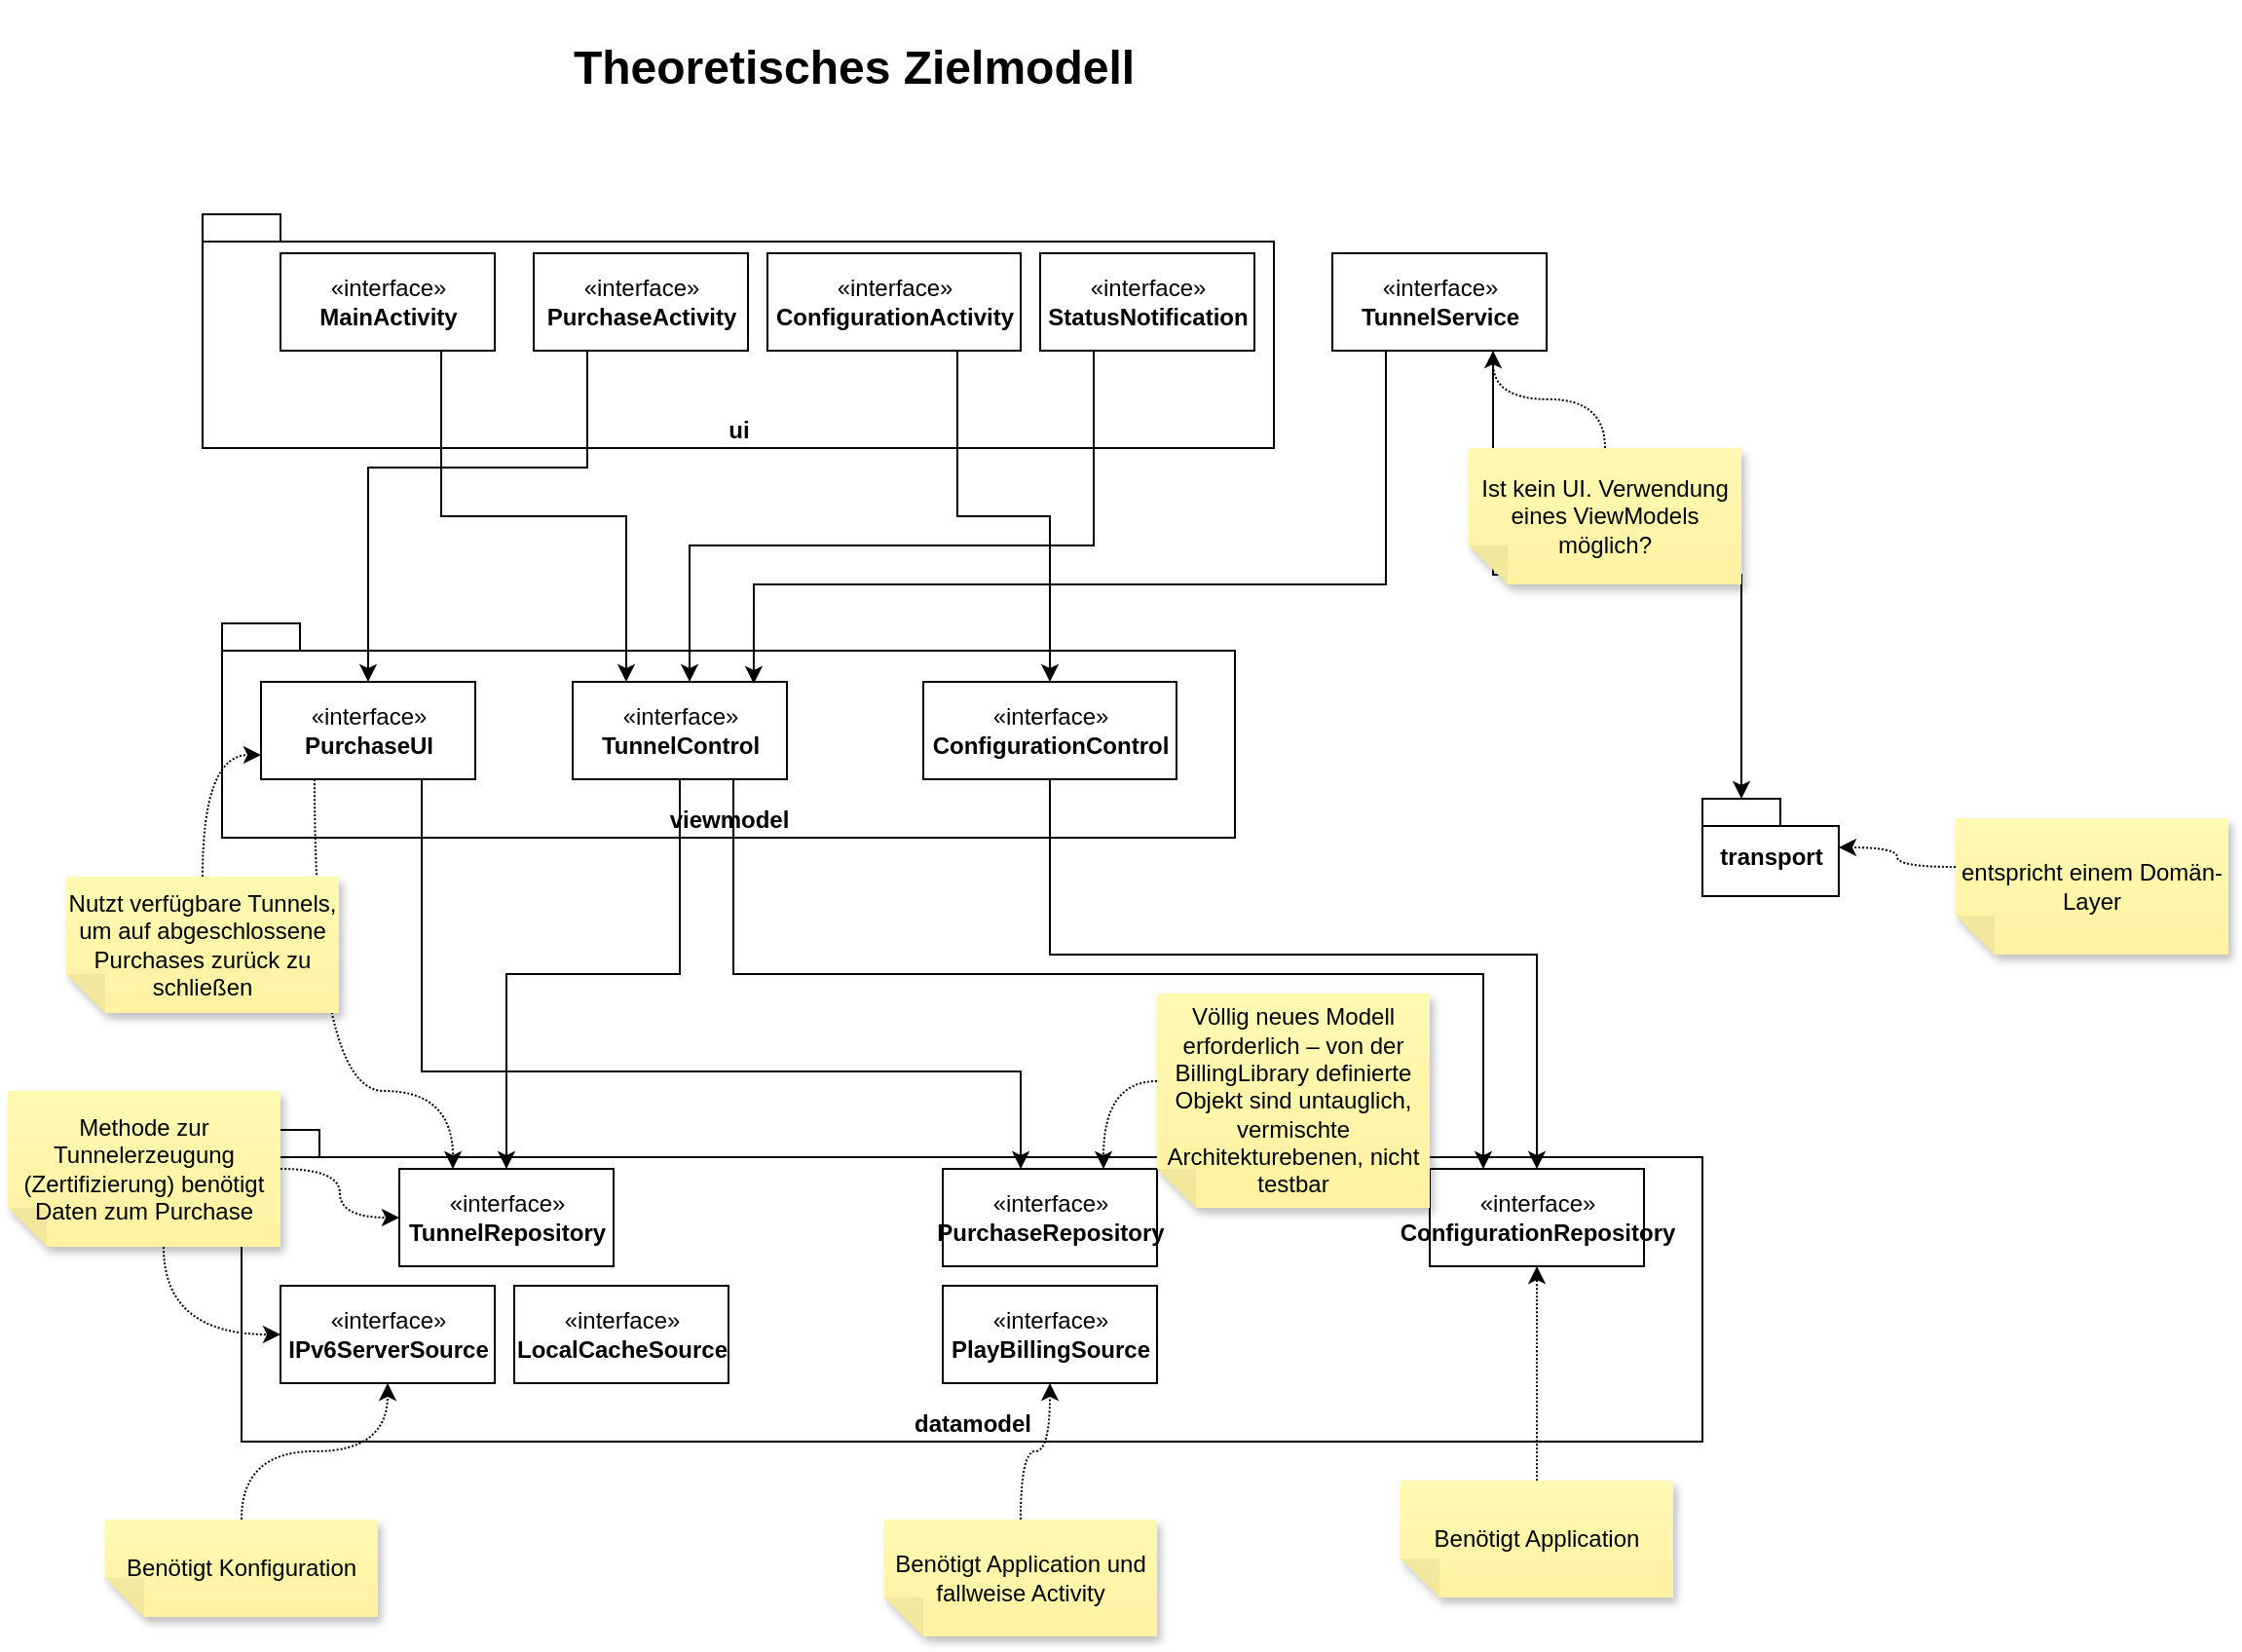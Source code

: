 <mxfile version="20.5.1" type="github">
  <diagram id="o7I3N-o217Z4OOPUDSwU" name="Seite-1">
    <mxGraphModel dx="1773" dy="1681" grid="1" gridSize="10" guides="1" tooltips="1" connect="1" arrows="1" fold="1" page="1" pageScale="1" pageWidth="827" pageHeight="1169" math="0" shadow="0">
      <root>
        <mxCell id="0" />
        <mxCell id="1" parent="0" />
        <mxCell id="dw6TT80Dy1lUU0UcYl-6-1" value="&lt;div&gt;datamodel&lt;/div&gt;" style="shape=folder;fontStyle=1;spacingTop=10;tabWidth=40;tabHeight=14;tabPosition=left;html=1;verticalAlign=bottom;" parent="1" vertex="1">
          <mxGeometry x="100" y="160" width="750" height="160" as="geometry" />
        </mxCell>
        <mxCell id="dw6TT80Dy1lUU0UcYl-6-2" value="&lt;div&gt;«interface»&lt;b&gt;&lt;br&gt;&lt;/b&gt;&lt;/div&gt;&lt;div&gt;&lt;b&gt;TunnelRepository&lt;/b&gt;&lt;/div&gt;" style="html=1;" parent="1" vertex="1">
          <mxGeometry x="181" y="180" width="110" height="50" as="geometry" />
        </mxCell>
        <mxCell id="dw6TT80Dy1lUU0UcYl-6-3" value="&lt;div&gt;«interface»&lt;b&gt;&lt;br&gt;&lt;/b&gt;&lt;/div&gt;&lt;div&gt;&lt;b&gt;PurchaseRepository&lt;/b&gt;&lt;/div&gt;" style="html=1;" parent="1" vertex="1">
          <mxGeometry x="460" y="180" width="110" height="50" as="geometry" />
        </mxCell>
        <mxCell id="dw6TT80Dy1lUU0UcYl-6-4" value="viewmodel" style="shape=folder;fontStyle=1;spacingTop=10;tabWidth=40;tabHeight=14;tabPosition=left;html=1;verticalAlign=bottom;" parent="1" vertex="1">
          <mxGeometry x="90" y="-100" width="520" height="110" as="geometry" />
        </mxCell>
        <mxCell id="dw6TT80Dy1lUU0UcYl-6-18" style="edgeStyle=orthogonalEdgeStyle;rounded=0;orthogonalLoop=1;jettySize=auto;html=1;exitX=0.75;exitY=1;exitDx=0;exitDy=0;entryX=0.364;entryY=0;entryDx=0;entryDy=0;entryPerimeter=0;" parent="1" source="dw6TT80Dy1lUU0UcYl-6-5" target="dw6TT80Dy1lUU0UcYl-6-3" edge="1">
          <mxGeometry relative="1" as="geometry">
            <Array as="points">
              <mxPoint x="193" y="130" />
              <mxPoint x="500" y="130" />
            </Array>
          </mxGeometry>
        </mxCell>
        <mxCell id="dw6TT80Dy1lUU0UcYl-6-19" style="edgeStyle=orthogonalEdgeStyle;orthogonalLoop=1;jettySize=auto;html=1;exitX=0.25;exitY=1;exitDx=0;exitDy=0;entryX=0.25;entryY=0;entryDx=0;entryDy=0;curved=1;dashed=1;dashPattern=1 1;" parent="1" source="dw6TT80Dy1lUU0UcYl-6-5" target="dw6TT80Dy1lUU0UcYl-6-2" edge="1">
          <mxGeometry relative="1" as="geometry">
            <Array as="points">
              <mxPoint x="138" y="140" />
              <mxPoint x="209" y="140" />
            </Array>
          </mxGeometry>
        </mxCell>
        <mxCell id="dw6TT80Dy1lUU0UcYl-6-5" value="&lt;div&gt;«interface»&lt;b&gt;&lt;br&gt;&lt;/b&gt;&lt;/div&gt;&lt;div&gt;&lt;b&gt;PurchaseUI&lt;/b&gt;&lt;/div&gt;" style="html=1;" parent="1" vertex="1">
          <mxGeometry x="110" y="-70" width="110" height="50" as="geometry" />
        </mxCell>
        <mxCell id="dw6TT80Dy1lUU0UcYl-6-16" style="edgeStyle=orthogonalEdgeStyle;rounded=0;orthogonalLoop=1;jettySize=auto;html=1;exitX=0.5;exitY=1;exitDx=0;exitDy=0;" parent="1" source="dw6TT80Dy1lUU0UcYl-6-6" target="dw6TT80Dy1lUU0UcYl-6-2" edge="1">
          <mxGeometry relative="1" as="geometry" />
        </mxCell>
        <mxCell id="dw6TT80Dy1lUU0UcYl-6-17" style="edgeStyle=orthogonalEdgeStyle;rounded=0;orthogonalLoop=1;jettySize=auto;html=1;exitX=0.75;exitY=1;exitDx=0;exitDy=0;entryX=0.25;entryY=0;entryDx=0;entryDy=0;" parent="1" source="dw6TT80Dy1lUU0UcYl-6-6" target="dw6TT80Dy1lUU0UcYl-6-14" edge="1">
          <mxGeometry relative="1" as="geometry" />
        </mxCell>
        <mxCell id="dw6TT80Dy1lUU0UcYl-6-6" value="&lt;div&gt;«interface»&lt;b&gt;&lt;br&gt;&lt;/b&gt;&lt;/div&gt;&lt;div&gt;&lt;b&gt;TunnelControl&lt;/b&gt;&lt;/div&gt;" style="html=1;" parent="1" vertex="1">
          <mxGeometry x="270" y="-70" width="110" height="50" as="geometry" />
        </mxCell>
        <mxCell id="dw6TT80Dy1lUU0UcYl-6-7" value="ui" style="shape=folder;fontStyle=1;spacingTop=10;tabWidth=40;tabHeight=14;tabPosition=left;html=1;verticalAlign=bottom;" parent="1" vertex="1">
          <mxGeometry x="80" y="-310" width="550" height="120" as="geometry" />
        </mxCell>
        <mxCell id="dw6TT80Dy1lUU0UcYl-6-21" style="edgeStyle=orthogonalEdgeStyle;rounded=0;orthogonalLoop=1;jettySize=auto;html=1;exitX=0.25;exitY=1;exitDx=0;exitDy=0;entryX=0.5;entryY=0;entryDx=0;entryDy=0;" parent="1" source="dw6TT80Dy1lUU0UcYl-6-8" target="dw6TT80Dy1lUU0UcYl-6-5" edge="1">
          <mxGeometry relative="1" as="geometry">
            <Array as="points">
              <mxPoint x="278" y="-180" />
              <mxPoint x="165" y="-180" />
            </Array>
          </mxGeometry>
        </mxCell>
        <mxCell id="dw6TT80Dy1lUU0UcYl-6-8" value="&lt;div&gt;«interface»&lt;b&gt;&lt;br&gt;&lt;/b&gt;&lt;/div&gt;&lt;div&gt;&lt;b&gt;PurchaseActivity&lt;/b&gt;&lt;/div&gt;" style="html=1;" parent="1" vertex="1">
          <mxGeometry x="250" y="-290" width="110" height="50" as="geometry" />
        </mxCell>
        <mxCell id="dw6TT80Dy1lUU0UcYl-6-20" style="edgeStyle=orthogonalEdgeStyle;rounded=0;orthogonalLoop=1;jettySize=auto;html=1;exitX=0.75;exitY=1;exitDx=0;exitDy=0;entryX=0.25;entryY=0;entryDx=0;entryDy=0;" parent="1" source="dw6TT80Dy1lUU0UcYl-6-9" target="dw6TT80Dy1lUU0UcYl-6-6" edge="1">
          <mxGeometry relative="1" as="geometry" />
        </mxCell>
        <mxCell id="dw6TT80Dy1lUU0UcYl-6-9" value="&lt;div&gt;«interface»&lt;b&gt;&lt;br&gt;&lt;/b&gt;&lt;/div&gt;&lt;div&gt;&lt;b&gt;MainActivity&lt;/b&gt;&lt;/div&gt;" style="html=1;" parent="1" vertex="1">
          <mxGeometry x="120" y="-290" width="110" height="50" as="geometry" />
        </mxCell>
        <mxCell id="dw6TT80Dy1lUU0UcYl-6-22" style="edgeStyle=orthogonalEdgeStyle;rounded=0;orthogonalLoop=1;jettySize=auto;html=1;exitX=0.75;exitY=1;exitDx=0;exitDy=0;" parent="1" source="dw6TT80Dy1lUU0UcYl-6-10" target="dw6TT80Dy1lUU0UcYl-6-13" edge="1">
          <mxGeometry relative="1" as="geometry" />
        </mxCell>
        <mxCell id="dw6TT80Dy1lUU0UcYl-6-10" value="&lt;div&gt;«interface»&lt;b&gt;&lt;br&gt;&lt;/b&gt;&lt;/div&gt;&lt;div&gt;&lt;b&gt;ConfigurationActivity&lt;/b&gt;&lt;/div&gt;" style="html=1;" parent="1" vertex="1">
          <mxGeometry x="370" y="-290" width="130" height="50" as="geometry" />
        </mxCell>
        <mxCell id="dw6TT80Dy1lUU0UcYl-6-23" style="edgeStyle=orthogonalEdgeStyle;rounded=0;orthogonalLoop=1;jettySize=auto;html=1;exitX=0.25;exitY=1;exitDx=0;exitDy=0;entryX=0.845;entryY=0.02;entryDx=0;entryDy=0;entryPerimeter=0;" parent="1" source="dw6TT80Dy1lUU0UcYl-6-11" target="dw6TT80Dy1lUU0UcYl-6-6" edge="1">
          <mxGeometry relative="1" as="geometry">
            <Array as="points">
              <mxPoint x="688" y="-120" />
              <mxPoint x="363" y="-120" />
            </Array>
          </mxGeometry>
        </mxCell>
        <mxCell id="wWkgI44ohLUWY7jAjasu-2" style="edgeStyle=orthogonalEdgeStyle;rounded=0;orthogonalLoop=1;jettySize=auto;html=1;exitX=0.75;exitY=1;exitDx=0;exitDy=0;entryX=0;entryY=0;entryDx=20;entryDy=0;entryPerimeter=0;" parent="1" source="dw6TT80Dy1lUU0UcYl-6-11" target="wWkgI44ohLUWY7jAjasu-1" edge="1">
          <mxGeometry relative="1" as="geometry" />
        </mxCell>
        <mxCell id="dw6TT80Dy1lUU0UcYl-6-11" value="&lt;div&gt;«interface»&lt;b&gt;&lt;br&gt;&lt;/b&gt;&lt;/div&gt;&lt;div&gt;&lt;b&gt;TunnelService&lt;/b&gt;&lt;/div&gt;" style="html=1;" parent="1" vertex="1">
          <mxGeometry x="660" y="-290" width="110" height="50" as="geometry" />
        </mxCell>
        <mxCell id="dw6TT80Dy1lUU0UcYl-6-24" style="edgeStyle=orthogonalEdgeStyle;rounded=0;orthogonalLoop=1;jettySize=auto;html=1;exitX=0.25;exitY=1;exitDx=0;exitDy=0;" parent="1" source="dw6TT80Dy1lUU0UcYl-6-12" edge="1">
          <mxGeometry relative="1" as="geometry">
            <Array as="points">
              <mxPoint x="538" y="-140" />
              <mxPoint x="330" y="-140" />
              <mxPoint x="330" y="-70" />
            </Array>
            <mxPoint x="330" y="-70" as="targetPoint" />
          </mxGeometry>
        </mxCell>
        <mxCell id="dw6TT80Dy1lUU0UcYl-6-12" value="&lt;div&gt;«interface»&lt;b&gt;&lt;br&gt;&lt;/b&gt;&lt;/div&gt;&lt;div&gt;&lt;b&gt;StatusNotification&lt;/b&gt;&lt;/div&gt;" style="html=1;" parent="1" vertex="1">
          <mxGeometry x="510" y="-290" width="110" height="50" as="geometry" />
        </mxCell>
        <mxCell id="dw6TT80Dy1lUU0UcYl-6-15" style="edgeStyle=orthogonalEdgeStyle;rounded=0;orthogonalLoop=1;jettySize=auto;html=1;exitX=0.5;exitY=1;exitDx=0;exitDy=0;" parent="1" source="dw6TT80Dy1lUU0UcYl-6-13" target="dw6TT80Dy1lUU0UcYl-6-14" edge="1">
          <mxGeometry relative="1" as="geometry">
            <Array as="points">
              <mxPoint x="515" y="70" />
              <mxPoint x="765" y="70" />
            </Array>
          </mxGeometry>
        </mxCell>
        <mxCell id="dw6TT80Dy1lUU0UcYl-6-13" value="&lt;div&gt;«interface»&lt;b&gt;&lt;br&gt;&lt;/b&gt;&lt;/div&gt;&lt;div&gt;&lt;b&gt;ConfigurationControl&lt;/b&gt;&lt;/div&gt;" style="html=1;" parent="1" vertex="1">
          <mxGeometry x="450" y="-70" width="130" height="50" as="geometry" />
        </mxCell>
        <mxCell id="dw6TT80Dy1lUU0UcYl-6-14" value="&lt;div&gt;«interface»&lt;/div&gt;&lt;div&gt;&lt;b&gt;ConfigurationRepository&lt;/b&gt;&lt;/div&gt;" style="html=1;" parent="1" vertex="1">
          <mxGeometry x="710" y="180" width="110" height="50" as="geometry" />
        </mxCell>
        <mxCell id="dw6TT80Dy1lUU0UcYl-6-25" value="&lt;h1&gt;Theoretisches Zielmodell&lt;/h1&gt;" style="text;html=1;resizable=0;autosize=1;align=center;verticalAlign=middle;points=[];fillColor=none;strokeColor=none;rounded=0;" parent="1" vertex="1">
          <mxGeometry x="259" y="-420" width="310" height="70" as="geometry" />
        </mxCell>
        <mxCell id="LbMioLLAjc6GTvGRFVWS-1" value="&lt;div&gt;«interface»&lt;/div&gt;&lt;div&gt;&lt;b&gt;PlayBillingSource&lt;/b&gt;&lt;br&gt;&lt;/div&gt;" style="html=1;" parent="1" vertex="1">
          <mxGeometry x="460" y="240" width="110" height="50" as="geometry" />
        </mxCell>
        <mxCell id="LbMioLLAjc6GTvGRFVWS-2" value="&lt;div&gt;«interface»&lt;/div&gt;&lt;div&gt;&lt;b&gt;IPv6ServerSource&lt;/b&gt;&lt;br&gt;&lt;/div&gt;" style="html=1;" parent="1" vertex="1">
          <mxGeometry x="120" y="240" width="110" height="50" as="geometry" />
        </mxCell>
        <mxCell id="LbMioLLAjc6GTvGRFVWS-3" value="&lt;div&gt;«interface»&lt;/div&gt;&lt;div&gt;&lt;b&gt;LocalCacheSource&lt;/b&gt;&lt;br&gt;&lt;/div&gt;" style="html=1;" parent="1" vertex="1">
          <mxGeometry x="240" y="240" width="110" height="50" as="geometry" />
        </mxCell>
        <mxCell id="LbMioLLAjc6GTvGRFVWS-5" style="edgeStyle=orthogonalEdgeStyle;orthogonalLoop=1;jettySize=auto;html=1;exitX=0.5;exitY=1;exitDx=0;exitDy=0;exitPerimeter=0;curved=1;dashed=1;dashPattern=1 1;" parent="1" source="LbMioLLAjc6GTvGRFVWS-4" target="LbMioLLAjc6GTvGRFVWS-2" edge="1">
          <mxGeometry relative="1" as="geometry" />
        </mxCell>
        <mxCell id="LbMioLLAjc6GTvGRFVWS-4" value="Benötigt Konfiguration" style="shape=note;whiteSpace=wrap;html=1;backgroundOutline=1;fontColor=#000000;darkOpacity=0.05;fillColor=#FFF9B2;strokeColor=none;fillStyle=solid;direction=west;gradientDirection=north;gradientColor=#FFF2A1;shadow=1;size=20;pointerEvents=1;" parent="1" vertex="1">
          <mxGeometry x="30" y="360" width="140" height="50" as="geometry" />
        </mxCell>
        <mxCell id="LbMioLLAjc6GTvGRFVWS-7" style="edgeStyle=orthogonalEdgeStyle;orthogonalLoop=1;jettySize=auto;html=1;exitX=0.5;exitY=1;exitDx=0;exitDy=0;exitPerimeter=0;curved=1;dashed=1;dashPattern=1 1;" parent="1" source="LbMioLLAjc6GTvGRFVWS-6" target="LbMioLLAjc6GTvGRFVWS-1" edge="1">
          <mxGeometry relative="1" as="geometry" />
        </mxCell>
        <mxCell id="LbMioLLAjc6GTvGRFVWS-6" value="Benötigt Application und fallweise Activity" style="shape=note;whiteSpace=wrap;html=1;backgroundOutline=1;fontColor=#000000;darkOpacity=0.05;fillColor=#FFF9B2;strokeColor=none;fillStyle=solid;direction=west;gradientDirection=north;gradientColor=#FFF2A1;shadow=1;size=20;pointerEvents=1;" parent="1" vertex="1">
          <mxGeometry x="430" y="360" width="140" height="60" as="geometry" />
        </mxCell>
        <mxCell id="LbMioLLAjc6GTvGRFVWS-9" style="edgeStyle=orthogonalEdgeStyle;orthogonalLoop=1;jettySize=auto;html=1;exitX=0.5;exitY=1;exitDx=0;exitDy=0;exitPerimeter=0;curved=1;dashed=1;dashPattern=1 1;" parent="1" source="LbMioLLAjc6GTvGRFVWS-8" target="dw6TT80Dy1lUU0UcYl-6-14" edge="1">
          <mxGeometry relative="1" as="geometry" />
        </mxCell>
        <mxCell id="LbMioLLAjc6GTvGRFVWS-8" value="Benötigt Application" style="shape=note;whiteSpace=wrap;html=1;backgroundOutline=1;fontColor=#000000;darkOpacity=0.05;fillColor=#FFF9B2;strokeColor=none;fillStyle=solid;direction=west;gradientDirection=north;gradientColor=#FFF2A1;shadow=1;size=20;pointerEvents=1;" parent="1" vertex="1">
          <mxGeometry x="695" y="340" width="140" height="60" as="geometry" />
        </mxCell>
        <mxCell id="LbMioLLAjc6GTvGRFVWS-11" style="edgeStyle=orthogonalEdgeStyle;orthogonalLoop=1;jettySize=auto;html=1;exitX=0.5;exitY=1;exitDx=0;exitDy=0;exitPerimeter=0;entryX=0;entryY=0.75;entryDx=0;entryDy=0;curved=1;dashed=1;dashPattern=1 1;" parent="1" source="LbMioLLAjc6GTvGRFVWS-10" target="dw6TT80Dy1lUU0UcYl-6-5" edge="1">
          <mxGeometry relative="1" as="geometry" />
        </mxCell>
        <mxCell id="LbMioLLAjc6GTvGRFVWS-10" value="Nutzt verfügbare Tunnels, um auf abgeschlossene Purchases zurück zu schließen" style="shape=note;whiteSpace=wrap;html=1;backgroundOutline=1;fontColor=#000000;darkOpacity=0.05;fillColor=#FFF9B2;strokeColor=none;fillStyle=solid;direction=west;gradientDirection=north;gradientColor=#FFF2A1;shadow=1;size=20;pointerEvents=1;" parent="1" vertex="1">
          <mxGeometry x="10" y="30" width="140" height="70" as="geometry" />
        </mxCell>
        <mxCell id="LbMioLLAjc6GTvGRFVWS-13" style="edgeStyle=orthogonalEdgeStyle;orthogonalLoop=1;jettySize=auto;html=1;exitX=0;exitY=0.5;exitDx=0;exitDy=0;exitPerimeter=0;entryX=0;entryY=0.5;entryDx=0;entryDy=0;curved=1;dashed=1;dashPattern=1 1;" parent="1" source="LbMioLLAjc6GTvGRFVWS-12" target="dw6TT80Dy1lUU0UcYl-6-2" edge="1">
          <mxGeometry relative="1" as="geometry" />
        </mxCell>
        <mxCell id="LbMioLLAjc6GTvGRFVWS-14" style="edgeStyle=orthogonalEdgeStyle;orthogonalLoop=1;jettySize=auto;html=1;exitX=0;exitY=0;exitDx=60;exitDy=0;exitPerimeter=0;entryX=0;entryY=0.5;entryDx=0;entryDy=0;curved=1;dashed=1;dashPattern=1 1;" parent="1" source="LbMioLLAjc6GTvGRFVWS-12" target="LbMioLLAjc6GTvGRFVWS-2" edge="1">
          <mxGeometry relative="1" as="geometry" />
        </mxCell>
        <mxCell id="LbMioLLAjc6GTvGRFVWS-12" value="Methode zur Tunnelerzeugung (Zertifizierung) benötigt Daten zum Purchase" style="shape=note;whiteSpace=wrap;html=1;backgroundOutline=1;fontColor=#000000;darkOpacity=0.05;fillColor=#FFF9B2;strokeColor=none;fillStyle=solid;direction=west;gradientDirection=north;gradientColor=#FFF2A1;shadow=1;size=20;pointerEvents=1;" parent="1" vertex="1">
          <mxGeometry x="-20" y="140" width="140" height="80" as="geometry" />
        </mxCell>
        <mxCell id="LbMioLLAjc6GTvGRFVWS-16" style="edgeStyle=orthogonalEdgeStyle;orthogonalLoop=1;jettySize=auto;html=1;exitX=0;exitY=0;exitDx=140;exitDy=65;exitPerimeter=0;entryX=0.75;entryY=0;entryDx=0;entryDy=0;curved=1;dashed=1;dashPattern=1 1;" parent="1" source="LbMioLLAjc6GTvGRFVWS-15" target="dw6TT80Dy1lUU0UcYl-6-3" edge="1">
          <mxGeometry relative="1" as="geometry" />
        </mxCell>
        <mxCell id="LbMioLLAjc6GTvGRFVWS-15" value="Völlig neues Modell erforderlich – von der BillingLibrary definierte Objekt sind untauglich, vermischte Architekturebenen, nicht testbar" style="shape=note;whiteSpace=wrap;html=1;backgroundOutline=1;fontColor=#000000;darkOpacity=0.05;fillColor=#FFF9B2;strokeColor=none;fillStyle=solid;direction=west;gradientDirection=north;gradientColor=#FFF2A1;shadow=1;size=20;pointerEvents=1;" parent="1" vertex="1">
          <mxGeometry x="570" y="90" width="140" height="110" as="geometry" />
        </mxCell>
        <mxCell id="LbMioLLAjc6GTvGRFVWS-18" style="edgeStyle=orthogonalEdgeStyle;curved=1;orthogonalLoop=1;jettySize=auto;html=1;exitX=0.5;exitY=1;exitDx=0;exitDy=0;exitPerimeter=0;entryX=0.75;entryY=1;entryDx=0;entryDy=0;dashed=1;dashPattern=1 1;" parent="1" source="LbMioLLAjc6GTvGRFVWS-17" target="dw6TT80Dy1lUU0UcYl-6-11" edge="1">
          <mxGeometry relative="1" as="geometry" />
        </mxCell>
        <mxCell id="LbMioLLAjc6GTvGRFVWS-17" value="Ist kein UI. Verwendung eines ViewModels möglich?" style="shape=note;whiteSpace=wrap;html=1;backgroundOutline=1;fontColor=#000000;darkOpacity=0.05;fillColor=#FFF9B2;strokeColor=none;fillStyle=solid;direction=west;gradientDirection=north;gradientColor=#FFF2A1;shadow=1;size=20;pointerEvents=1;" parent="1" vertex="1">
          <mxGeometry x="730" y="-190" width="140" height="70" as="geometry" />
        </mxCell>
        <mxCell id="wWkgI44ohLUWY7jAjasu-1" value="transport" style="shape=folder;fontStyle=1;spacingTop=10;tabWidth=40;tabHeight=14;tabPosition=left;html=1;" parent="1" vertex="1">
          <mxGeometry x="850" y="-10" width="70" height="50" as="geometry" />
        </mxCell>
        <mxCell id="wWkgI44ohLUWY7jAjasu-4" style="edgeStyle=orthogonalEdgeStyle;orthogonalLoop=1;jettySize=auto;html=1;exitX=0;exitY=0;exitDx=140;exitDy=45;exitPerimeter=0;curved=1;dashed=1;dashPattern=1 1;" parent="1" source="wWkgI44ohLUWY7jAjasu-3" target="wWkgI44ohLUWY7jAjasu-1" edge="1">
          <mxGeometry relative="1" as="geometry" />
        </mxCell>
        <mxCell id="wWkgI44ohLUWY7jAjasu-3" value="entspricht einem Domän-Layer" style="shape=note;whiteSpace=wrap;html=1;backgroundOutline=1;fontColor=#000000;darkOpacity=0.05;fillColor=#FFF9B2;strokeColor=none;fillStyle=solid;direction=west;gradientDirection=north;gradientColor=#FFF2A1;shadow=1;size=20;pointerEvents=1;" parent="1" vertex="1">
          <mxGeometry x="980" width="140" height="70" as="geometry" />
        </mxCell>
      </root>
    </mxGraphModel>
  </diagram>
</mxfile>
